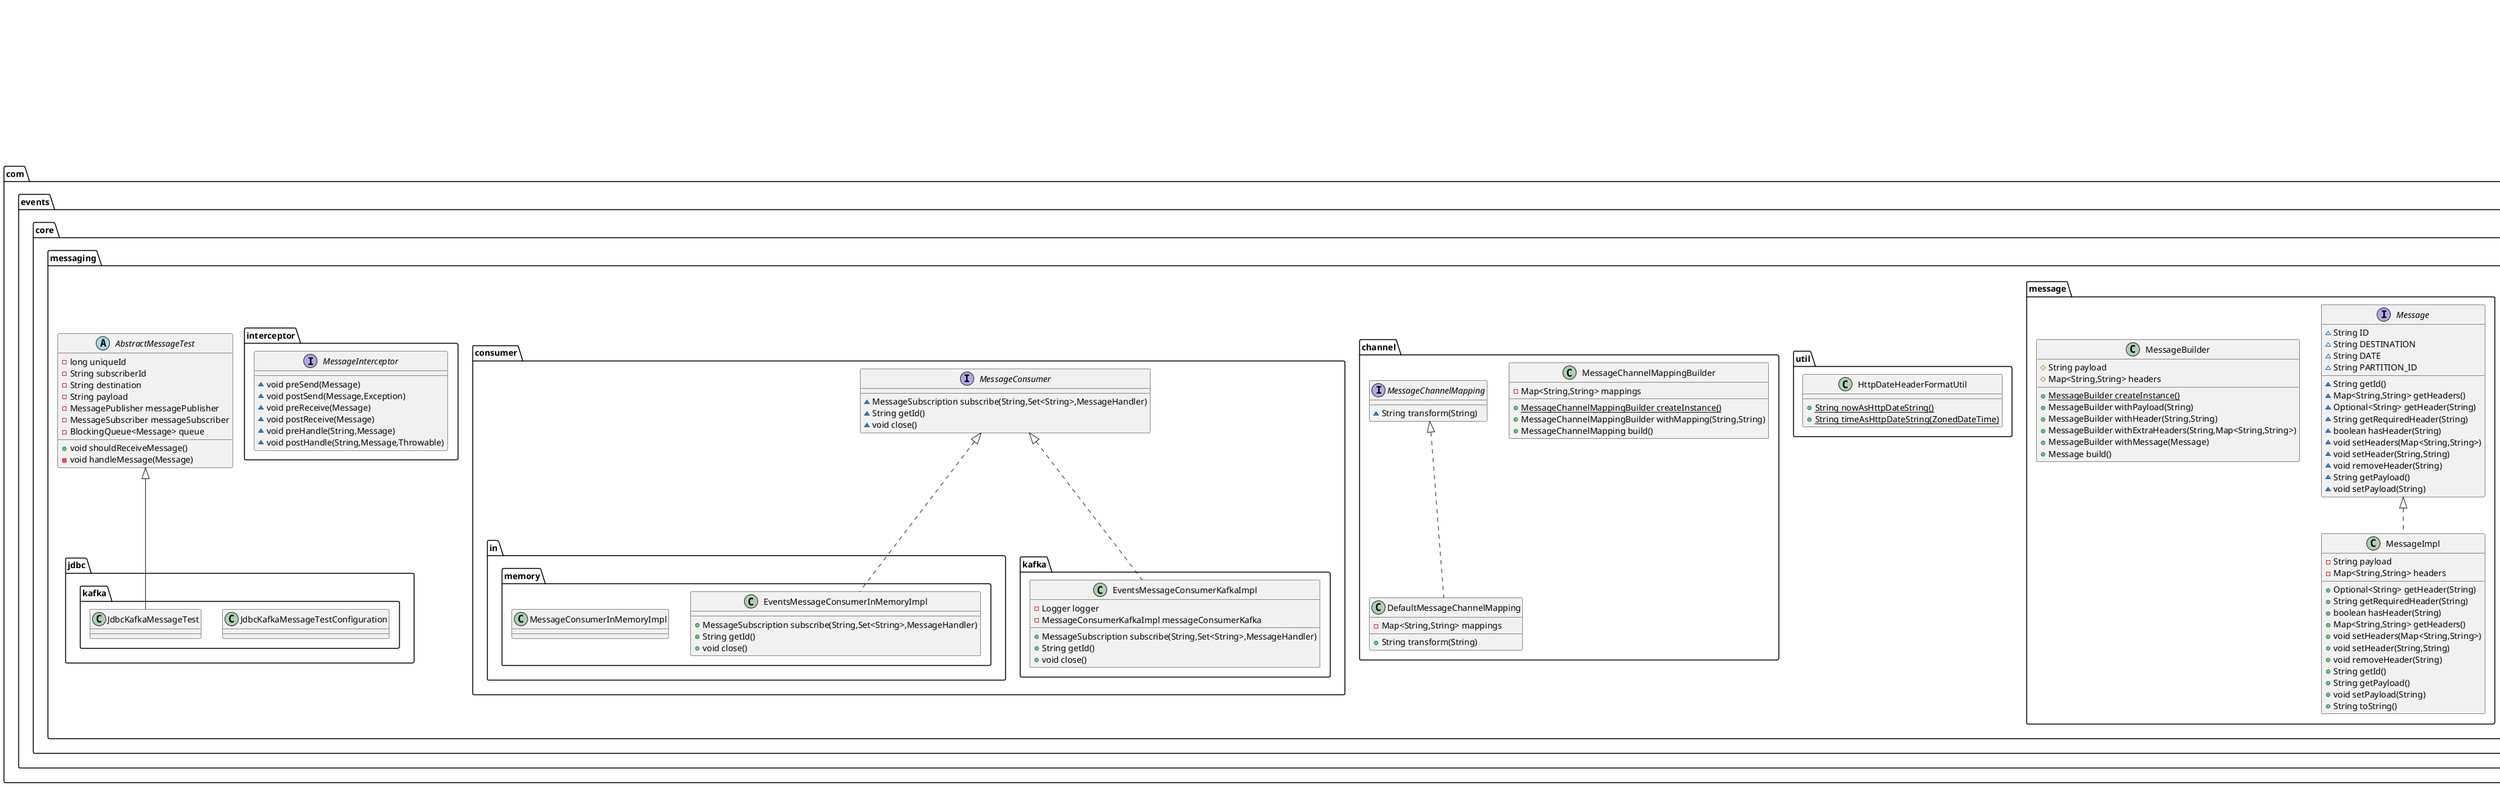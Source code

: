 @startuml
class com.events.core.messaging.subscriber.MessageHandlerDecoratorChainBuilder {
- List<MessageHandlerDecorator> handlers
+ {static} MessageHandlerDecoratorChainBuilder startingWith(MessageHandlerDecorator)
- void add(MessageHandlerDecorator)
+ MessageHandlerDecoratorChainBuilder andThen(MessageHandlerDecorator)
+ MessageHandlerDecoratorChain andFinally(Consumer<SubscriberIdAndMessage>)
- MessageHandlerDecoratorChain buildChain(List<MessageHandlerDecorator>,Consumer<SubscriberIdAndMessage>)
}
class com.events.core.messaging.publisher.MessagePublisherImpl {
- Logger logger
- MessageInterceptor[] messageInterceptors
- MessageChannelMapping messageChannelMapping
- MessageProducer messageProducer
+ void publish(String,Message)
- void publish(Message)
- void preSend(Message)
- void postSend(Message,RuntimeException)
- void prepareMessageHeaders(String,Message)
}
class com.events.core.messaging.spring.config.NoopDuplicateMessageDetectorConfiguration {
+ DuplicateMessageDetector duplicateMessageDetector()
}
class com.events.core.messaging.subscriber.PrePostHandlerMessageHandlerDecorator {
- Logger logger
- MessageInterceptor[] messageInterceptors
+ void accept(SubscriberIdAndMessage,MessageHandlerDecoratorChain)
- void preHandle(String,Message)
- void postHandle(String,Message,Throwable)
+ int getOrder()
}
class com.events.core.messaging.producer.in.memory.MessageProducerInMemoryImpl {
- Logger logger
+ void send(Message)
}
interface com.events.core.messaging.message.Message {
~ String ID
~ String DESTINATION
~ String DATE
~ String PARTITION_ID
~ String getId()
~ Map<String,String> getHeaders()
~ Optional<String> getHeader(String)
~ String getRequiredHeader(String)
~ boolean hasHeader(String)
~ void setHeaders(Map<String,String>)
~ void setHeader(String,String)
~ void removeHeader(String)
~ String getPayload()
~ void setPayload(String)
}
class com.events.core.messaging.util.HttpDateHeaderFormatUtil {
+ {static} String nowAsHttpDateString()
+ {static} String timeAsHttpDateString(ZonedDateTime)
}
class com.events.core.messaging.subscriber.PrePostReceiveMessageHandlerDecorator {
- Logger logger
- MessageInterceptor[] messageInterceptors
+ void accept(SubscriberIdAndMessage,MessageHandlerDecoratorChain)
- void preReceive(Message)
- void postReceive(Message)
+ int getOrder()
}
interface com.events.core.messaging.subscriber.MessageSubscription {
~ void unsubscribe()
}
interface com.events.core.messaging.subscriber.DuplicateMessageDetector {
~ boolean isDuplicate(String,String)
~ void doWithMessage(SubscriberIdAndMessage,Runnable)
}
class com.events.core.messaging.message.MessageBuilder {
# String payload
# Map<String,String> headers
+ {static} MessageBuilder createInstance()
+ MessageBuilder withPayload(String)
+ MessageBuilder withHeader(String,String)
+ MessageBuilder withExtraHeaders(String,Map<String,String>)
+ MessageBuilder withMessage(Message)
+ Message build()
}
class com.events.core.messaging.spring.config.MessageSubscriberConfiguration {
+ MessageSubscriber messageSubscriber(MessageConsumer,MessageChannelMapping,MessageHandlerDecoratorFactory)
}
class com.events.core.messaging.subscriber.SubscriberIdAndMessage {
- String subscriberId
- Message message
+ String getSubscriberId()
+ Message getMessage()
}
interface com.events.core.messaging.publisher.MessagePublisher {
~ void publish(String,Message)
}
class com.events.core.messaging.subscriber.NoopDuplicateMessageDetector {
+ boolean isDuplicate(String,String)
+ void doWithMessage(SubscriberIdAndMessage,Runnable)
}
class com.events.core.messaging.message.MessageImpl {
- String payload
- Map<String,String> headers
+ Optional<String> getHeader(String)
+ String getRequiredHeader(String)
+ boolean hasHeader(String)
+ Map<String,String> getHeaders()
+ void setHeaders(Map<String,String>)
+ void setHeader(String,String)
+ void removeHeader(String)
+ String getId()
+ String getPayload()
+ void setPayload(String)
+ String toString()
}
class com.events.core.messaging.publisher.MessagePublisherTestConfiguration {
}
interface com.events.core.messaging.subscriber.MessageHandler {
}
interface com.events.core.messaging.subscriber.MessageHandlerDecoratorChain {
~ void invokeNext(SubscriberIdAndMessage)
}
class com.events.core.messaging.spring.config.MessageHandlerDecoratorConfiguration {
- MessageInterceptor[] messageInterceptors
+ MessageHandlerDecoratorFactory subscribedMessageHandlerChainFactory(List<MessageHandlerDecorator>)
+ PrePostReceiveMessageHandlerDecorator prePostReceiveMessageHandlerDecoratorDecorator()
+ DuplicateDetectingMessageHandlerDecorator duplicateDetectingMessageHandlerDecorator(DuplicateMessageDetector)
+ PrePostHandlerMessageHandlerDecorator prePostHandlerMessageHandlerDecorator()
}
interface com.events.core.messaging.producer.MessageProducer {
~ void send(Message)
~ void setMessageIdIfNecessary(Message)
~ void withContext(Runnable)
}
class com.events.core.messaging.spring.config.MessageProducerConfiguration {
+ MessageProducer messageProducer(EventsJdbcOperations,IdGenerator,EventsSchema)
}
class com.events.core.messaging.spring.config.MessagePublisherConfiguration {
- MessageInterceptor[] messageInterceptors
+ MessageChannelMapping messageChannelMapping()
+ MessagePublisher messagePublisher(MessageChannelMapping,MessageProducer)
}
abstract class com.events.core.messaging.AbstractMessageTest {
- long uniqueId
- String subscriberId
- String destination
- String payload
- MessagePublisher messagePublisher
- MessageSubscriber messageSubscriber
- BlockingQueue<Message> queue
+ void shouldReceiveMessage()
- void handleMessage(Message)
}
class com.events.core.messaging.channel.MessageChannelMappingBuilder {
- Map<String,String> mappings
+ {static} MessageChannelMappingBuilder createInstance()
+ MessageChannelMappingBuilder withMapping(String,String)
+ MessageChannelMapping build()
}
class com.events.core.messaging.publisher.MessagePublisherTest {
- long uniqueId
- String subscriberId
- String destination
- String payload
- MessagePublisher messagePublisher
+ void shouldPublishMessage()
}
interface com.events.core.messaging.channel.MessageChannelMapping {
~ String transform(String)
}
class com.events.core.messaging.consumer.in.memory.EventsMessageConsumerInMemoryImpl {
+ MessageSubscription subscribe(String,Set<String>,MessageHandler)
+ String getId()
+ void close()
}
class com.events.core.messaging.jdbc.kafka.JdbcKafkaMessageTestConfiguration {
}
interface com.events.core.messaging.subscriber.MessageHandlerDecorator {
~ int getOrder()
}
class com.events.core.messaging.jdbc.kafka.JdbcKafkaMessageTest {
}
class com.events.core.messaging.spring.config.jdbc.kafka.EventsJdbcKafkaConfiguration {
}
interface com.events.core.messaging.subscriber.MessageSubscriber {
~ MessageSubscription subscribe(String,Set<String>,MessageHandler)
~ String getId()
~ void close()
}
class com.events.core.messaging.channel.DefaultMessageChannelMapping {
- Map<String,String> mappings
+ String transform(String)
}
class com.events.core.messaging.subscriber.DuplicateDetectingMessageHandlerDecorator {
- DuplicateMessageDetector duplicateMessageDetector
+ void accept(SubscriberIdAndMessage,MessageHandlerDecoratorChain)
+ int getOrder()
}
class com.events.core.messaging.consumer.in.memory.MessageConsumerInMemoryImpl {
}
class com.events.core.messaging.consumer.kafka.EventsMessageConsumerKafkaImpl {
- Logger logger
- MessageConsumerKafkaImpl messageConsumerKafka
+ MessageSubscription subscribe(String,Set<String>,MessageHandler)
+ String getId()
+ void close()
}
class com.events.core.messaging.producer.jdbc.MessageProducerJdbcImpl {
- EventsJdbcOperations eventsJdbcOperations
- IdGenerator idGenerator
- EventsSchema eventsSchema
+ void send(Message)
}
class com.events.core.messaging.spring.config.MessageConsumerConfiguration {
+ MessageConsumer messageConsumer(MessageConsumerKafkaImpl)
}
interface com.events.core.messaging.consumer.MessageConsumer {
~ MessageSubscription subscribe(String,Set<String>,MessageHandler)
~ String getId()
~ void close()
}
class com.events.core.messaging.subscriber.MessageHandlerDecoratorFactory {
- Logger logger
- List<MessageHandlerDecorator> decorators
+ Consumer<SubscriberIdAndMessage> decorate(MessageHandler)
}
interface com.events.core.messaging.interceptor.MessageInterceptor {
~ void preSend(Message)
~ void postSend(Message,Exception)
~ void preReceive(Message)
~ void postReceive(Message)
~ void preHandle(String,Message)
~ void postHandle(String,Message,Throwable)
}
class com.events.core.messaging.subscriber.BuiltInMessageHandlerDecoratorOrder {
+ {static} int PRE_POST_RECEIVE_MESSAGE_HANDLER_DECORATOR
+ {static} int DUPLICATE_DETECTING_MESSAGE_HANDLER_DECORATOR
+ {static} int PRE_POST_HANDLER_MESSAGE_HANDLER_DECORATOR
}
class com.events.core.messaging.subscriber.MessageSubscriberImpl {
- Logger logger
- MessageChannelMapping messageChannelMapping
- MessageConsumer target
- MessageHandlerDecoratorFactory messageHandlerDecoratorFactory
+ MessageSubscription subscribe(String,Set<String>,MessageHandler)
+ String getId()
+ void close()
}


com.events.core.messaging.publisher.MessagePublisher <|.. com.events.core.messaging.publisher.MessagePublisherImpl
com.events.core.messaging.subscriber.MessageHandlerDecorator <|.. com.events.core.messaging.subscriber.PrePostHandlerMessageHandlerDecorator
com.events.core.messaging.producer.MessageProducer <|.. com.events.core.messaging.producer.in.memory.MessageProducerInMemoryImpl
com.events.core.messaging.subscriber.MessageHandlerDecorator <|.. com.events.core.messaging.subscriber.PrePostReceiveMessageHandlerDecorator
com.events.core.messaging.subscriber.DuplicateMessageDetector <|.. com.events.core.messaging.subscriber.NoopDuplicateMessageDetector
com.events.core.messaging.message.Message <|.. com.events.core.messaging.message.MessageImpl
java.util.function.Consumer <|-- com.events.core.messaging.subscriber.MessageHandler
com.events.core.messaging.consumer.MessageConsumer <|.. com.events.core.messaging.consumer.in.memory.EventsMessageConsumerInMemoryImpl
java.util.function.BiConsumer <|-- com.events.core.messaging.subscriber.MessageHandlerDecorator
com.events.core.messaging.AbstractMessageTest <|-- com.events.core.messaging.jdbc.kafka.JdbcKafkaMessageTest
com.events.core.messaging.channel.MessageChannelMapping <|.. com.events.core.messaging.channel.DefaultMessageChannelMapping
com.events.core.messaging.subscriber.MessageHandlerDecorator <|.. com.events.core.messaging.subscriber.DuplicateDetectingMessageHandlerDecorator
com.events.core.messaging.consumer.MessageConsumer <|.. com.events.core.messaging.consumer.kafka.EventsMessageConsumerKafkaImpl
com.events.core.messaging.producer.MessageProducer <|.. com.events.core.messaging.producer.jdbc.MessageProducerJdbcImpl
com.events.core.messaging.subscriber.MessageSubscriber <|.. com.events.core.messaging.subscriber.MessageSubscriberImpl
@enduml